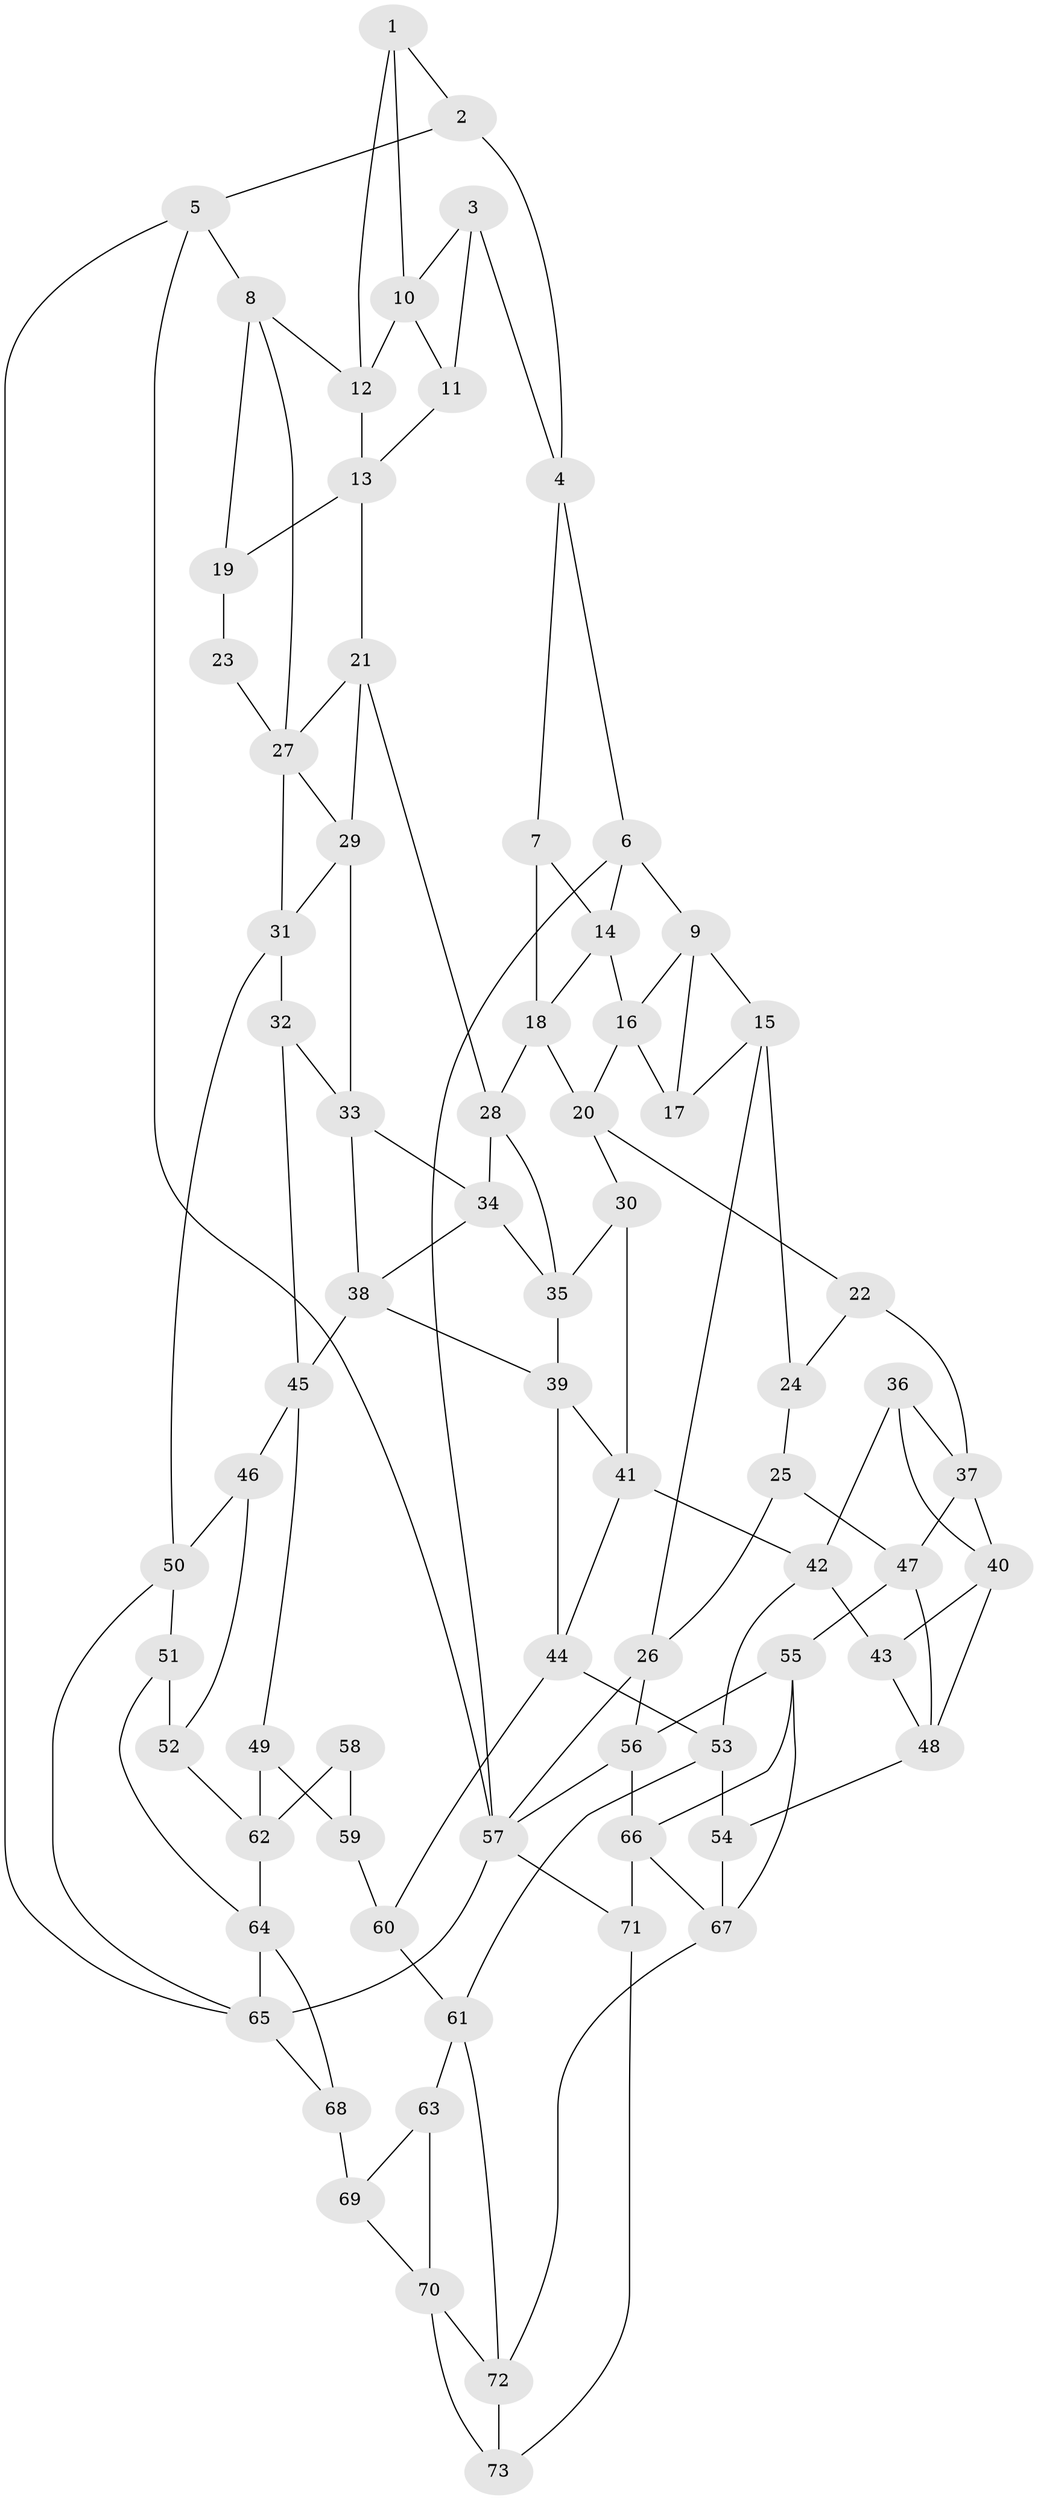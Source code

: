 // original degree distribution, {3: 0.02054794520547945, 4: 0.22602739726027396, 5: 0.5273972602739726, 6: 0.22602739726027396}
// Generated by graph-tools (version 1.1) at 2025/45/03/06/25 01:45:11]
// undirected, 73 vertices, 133 edges
graph export_dot {
graph [start="1"]
  node [color=gray90,style=filled];
  1;
  2;
  3;
  4;
  5;
  6;
  7;
  8;
  9;
  10;
  11;
  12;
  13;
  14;
  15;
  16;
  17;
  18;
  19;
  20;
  21;
  22;
  23;
  24;
  25;
  26;
  27;
  28;
  29;
  30;
  31;
  32;
  33;
  34;
  35;
  36;
  37;
  38;
  39;
  40;
  41;
  42;
  43;
  44;
  45;
  46;
  47;
  48;
  49;
  50;
  51;
  52;
  53;
  54;
  55;
  56;
  57;
  58;
  59;
  60;
  61;
  62;
  63;
  64;
  65;
  66;
  67;
  68;
  69;
  70;
  71;
  72;
  73;
  1 -- 2 [weight=1.0];
  1 -- 10 [weight=1.0];
  1 -- 12 [weight=1.0];
  2 -- 4 [weight=1.0];
  2 -- 5 [weight=1.0];
  3 -- 4 [weight=1.0];
  3 -- 10 [weight=1.0];
  3 -- 11 [weight=1.0];
  4 -- 6 [weight=1.0];
  4 -- 7 [weight=1.0];
  5 -- 8 [weight=1.0];
  5 -- 57 [weight=1.0];
  5 -- 65 [weight=1.0];
  6 -- 9 [weight=1.0];
  6 -- 14 [weight=1.0];
  6 -- 57 [weight=1.0];
  7 -- 14 [weight=1.0];
  7 -- 18 [weight=1.0];
  8 -- 12 [weight=1.0];
  8 -- 19 [weight=1.0];
  8 -- 27 [weight=1.0];
  9 -- 15 [weight=1.0];
  9 -- 16 [weight=1.0];
  9 -- 17 [weight=1.0];
  10 -- 11 [weight=1.0];
  10 -- 12 [weight=1.0];
  11 -- 13 [weight=1.0];
  12 -- 13 [weight=1.0];
  13 -- 19 [weight=1.0];
  13 -- 21 [weight=1.0];
  14 -- 16 [weight=1.0];
  14 -- 18 [weight=1.0];
  15 -- 17 [weight=1.0];
  15 -- 24 [weight=1.0];
  15 -- 26 [weight=1.0];
  16 -- 17 [weight=1.0];
  16 -- 20 [weight=1.0];
  18 -- 20 [weight=1.0];
  18 -- 28 [weight=1.0];
  19 -- 23 [weight=2.0];
  20 -- 22 [weight=1.0];
  20 -- 30 [weight=1.0];
  21 -- 27 [weight=1.0];
  21 -- 28 [weight=1.0];
  21 -- 29 [weight=1.0];
  22 -- 24 [weight=1.0];
  22 -- 37 [weight=1.0];
  23 -- 27 [weight=2.0];
  24 -- 25 [weight=1.0];
  25 -- 26 [weight=1.0];
  25 -- 47 [weight=1.0];
  26 -- 56 [weight=1.0];
  26 -- 57 [weight=1.0];
  27 -- 29 [weight=1.0];
  27 -- 31 [weight=1.0];
  28 -- 34 [weight=1.0];
  28 -- 35 [weight=1.0];
  29 -- 31 [weight=1.0];
  29 -- 33 [weight=1.0];
  30 -- 35 [weight=1.0];
  30 -- 41 [weight=1.0];
  31 -- 32 [weight=1.0];
  31 -- 50 [weight=1.0];
  32 -- 33 [weight=1.0];
  32 -- 45 [weight=1.0];
  33 -- 34 [weight=1.0];
  33 -- 38 [weight=1.0];
  34 -- 35 [weight=1.0];
  34 -- 38 [weight=1.0];
  35 -- 39 [weight=1.0];
  36 -- 37 [weight=1.0];
  36 -- 40 [weight=1.0];
  36 -- 42 [weight=1.0];
  37 -- 40 [weight=1.0];
  37 -- 47 [weight=1.0];
  38 -- 39 [weight=1.0];
  38 -- 45 [weight=1.0];
  39 -- 41 [weight=1.0];
  39 -- 44 [weight=1.0];
  40 -- 43 [weight=1.0];
  40 -- 48 [weight=1.0];
  41 -- 42 [weight=1.0];
  41 -- 44 [weight=1.0];
  42 -- 43 [weight=1.0];
  42 -- 53 [weight=1.0];
  43 -- 48 [weight=1.0];
  44 -- 53 [weight=1.0];
  44 -- 60 [weight=1.0];
  45 -- 46 [weight=1.0];
  45 -- 49 [weight=1.0];
  46 -- 50 [weight=1.0];
  46 -- 52 [weight=1.0];
  47 -- 48 [weight=1.0];
  47 -- 55 [weight=1.0];
  48 -- 54 [weight=1.0];
  49 -- 59 [weight=1.0];
  49 -- 62 [weight=1.0];
  50 -- 51 [weight=1.0];
  50 -- 65 [weight=1.0];
  51 -- 52 [weight=1.0];
  51 -- 64 [weight=1.0];
  52 -- 62 [weight=2.0];
  53 -- 54 [weight=1.0];
  53 -- 61 [weight=1.0];
  54 -- 67 [weight=1.0];
  55 -- 56 [weight=1.0];
  55 -- 66 [weight=1.0];
  55 -- 67 [weight=1.0];
  56 -- 57 [weight=1.0];
  56 -- 66 [weight=2.0];
  57 -- 65 [weight=1.0];
  57 -- 71 [weight=1.0];
  58 -- 59 [weight=1.0];
  58 -- 62 [weight=2.0];
  59 -- 60 [weight=2.0];
  60 -- 61 [weight=1.0];
  61 -- 63 [weight=1.0];
  61 -- 72 [weight=1.0];
  62 -- 64 [weight=1.0];
  63 -- 69 [weight=1.0];
  63 -- 70 [weight=1.0];
  64 -- 65 [weight=1.0];
  64 -- 68 [weight=1.0];
  65 -- 68 [weight=1.0];
  66 -- 67 [weight=1.0];
  66 -- 71 [weight=2.0];
  67 -- 72 [weight=1.0];
  68 -- 69 [weight=2.0];
  69 -- 70 [weight=1.0];
  70 -- 72 [weight=1.0];
  70 -- 73 [weight=1.0];
  71 -- 73 [weight=1.0];
  72 -- 73 [weight=1.0];
}

